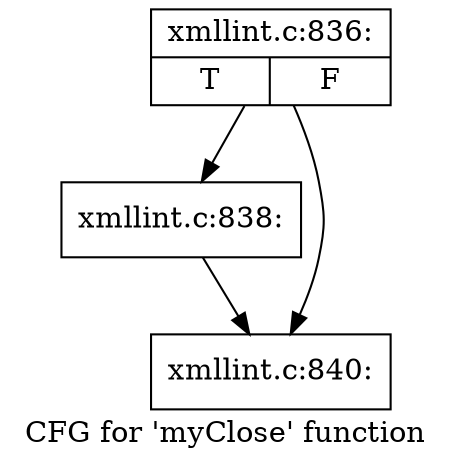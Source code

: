 digraph "CFG for 'myClose' function" {
	label="CFG for 'myClose' function";

	Node0x4b09b60 [shape=record,label="{xmllint.c:836:|{<s0>T|<s1>F}}"];
	Node0x4b09b60 -> Node0x4b19f30;
	Node0x4b09b60 -> Node0x4b19470;
	Node0x4b19f30 [shape=record,label="{xmllint.c:838:}"];
	Node0x4b19f30 -> Node0x4b19470;
	Node0x4b19470 [shape=record,label="{xmllint.c:840:}"];
}
